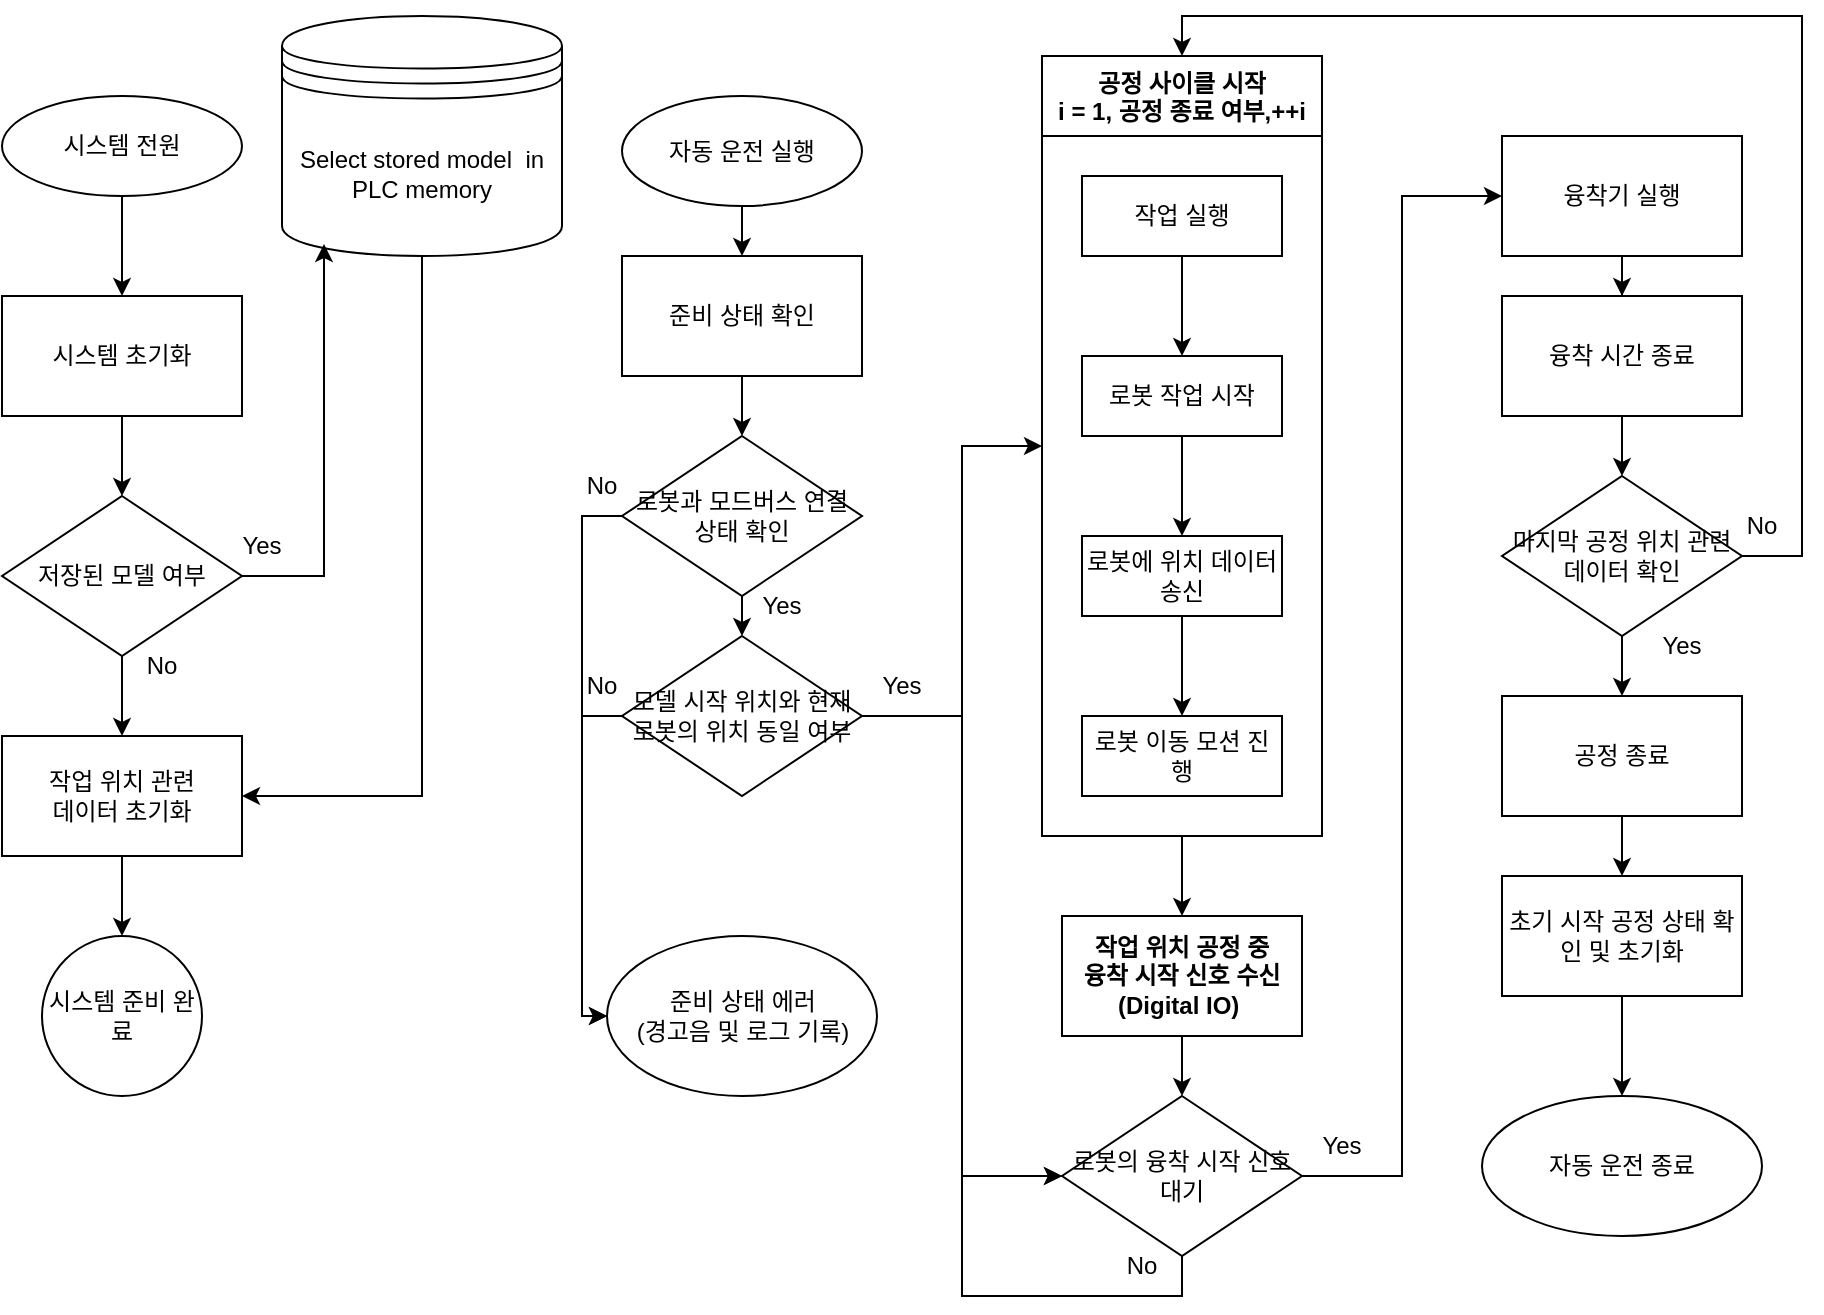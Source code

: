 <mxfile version="22.0.6" type="github">
  <diagram name="페이지-1" id="qV048MeyJkKbHWl1AZwC">
    <mxGraphModel dx="1240" dy="826" grid="1" gridSize="10" guides="1" tooltips="1" connect="1" arrows="1" fold="1" page="1" pageScale="1" pageWidth="1169" pageHeight="827" math="0" shadow="0">
      <root>
        <mxCell id="0" />
        <mxCell id="1" parent="0" />
        <mxCell id="3W03TdgM_L5-CnEBzGcr-3" style="edgeStyle=orthogonalEdgeStyle;rounded=0;orthogonalLoop=1;jettySize=auto;html=1;exitX=0.5;exitY=1;exitDx=0;exitDy=0;entryX=0.5;entryY=0;entryDx=0;entryDy=0;" edge="1" parent="1" source="3W03TdgM_L5-CnEBzGcr-1" target="3W03TdgM_L5-CnEBzGcr-2">
          <mxGeometry relative="1" as="geometry" />
        </mxCell>
        <mxCell id="3W03TdgM_L5-CnEBzGcr-1" value="시스템 전원" style="ellipse;whiteSpace=wrap;html=1;" vertex="1" parent="1">
          <mxGeometry x="80" y="80" width="120" height="50" as="geometry" />
        </mxCell>
        <mxCell id="3W03TdgM_L5-CnEBzGcr-7" value="" style="edgeStyle=orthogonalEdgeStyle;rounded=0;orthogonalLoop=1;jettySize=auto;html=1;" edge="1" parent="1" source="3W03TdgM_L5-CnEBzGcr-2" target="3W03TdgM_L5-CnEBzGcr-6">
          <mxGeometry relative="1" as="geometry" />
        </mxCell>
        <mxCell id="3W03TdgM_L5-CnEBzGcr-2" value="시스템 초기화" style="rounded=0;whiteSpace=wrap;html=1;" vertex="1" parent="1">
          <mxGeometry x="80" y="180" width="120" height="60" as="geometry" />
        </mxCell>
        <mxCell id="3W03TdgM_L5-CnEBzGcr-15" style="edgeStyle=orthogonalEdgeStyle;rounded=0;orthogonalLoop=1;jettySize=auto;html=1;entryX=1;entryY=0.5;entryDx=0;entryDy=0;exitX=0.5;exitY=1;exitDx=0;exitDy=0;" edge="1" parent="1" source="3W03TdgM_L5-CnEBzGcr-4" target="3W03TdgM_L5-CnEBzGcr-12">
          <mxGeometry relative="1" as="geometry" />
        </mxCell>
        <mxCell id="3W03TdgM_L5-CnEBzGcr-4" value="Select stored model&amp;nbsp; in PLC memory" style="shape=datastore;whiteSpace=wrap;html=1;" vertex="1" parent="1">
          <mxGeometry x="220" y="40" width="140" height="120" as="geometry" />
        </mxCell>
        <mxCell id="3W03TdgM_L5-CnEBzGcr-8" style="edgeStyle=orthogonalEdgeStyle;rounded=0;orthogonalLoop=1;jettySize=auto;html=1;entryX=0.15;entryY=0.95;entryDx=0;entryDy=0;entryPerimeter=0;" edge="1" parent="1" source="3W03TdgM_L5-CnEBzGcr-6" target="3W03TdgM_L5-CnEBzGcr-4">
          <mxGeometry relative="1" as="geometry" />
        </mxCell>
        <mxCell id="3W03TdgM_L5-CnEBzGcr-13" value="" style="edgeStyle=orthogonalEdgeStyle;rounded=0;orthogonalLoop=1;jettySize=auto;html=1;" edge="1" parent="1" source="3W03TdgM_L5-CnEBzGcr-6" target="3W03TdgM_L5-CnEBzGcr-12">
          <mxGeometry relative="1" as="geometry" />
        </mxCell>
        <mxCell id="3W03TdgM_L5-CnEBzGcr-6" value="저장된 모델 여부" style="rhombus;whiteSpace=wrap;html=1;rounded=0;" vertex="1" parent="1">
          <mxGeometry x="80" y="280" width="120" height="80" as="geometry" />
        </mxCell>
        <mxCell id="3W03TdgM_L5-CnEBzGcr-9" value="Yes" style="text;html=1;strokeColor=none;fillColor=none;align=center;verticalAlign=middle;whiteSpace=wrap;rounded=0;" vertex="1" parent="1">
          <mxGeometry x="180" y="290" width="60" height="30" as="geometry" />
        </mxCell>
        <mxCell id="3W03TdgM_L5-CnEBzGcr-10" value="No" style="text;html=1;strokeColor=none;fillColor=none;align=center;verticalAlign=middle;whiteSpace=wrap;rounded=0;" vertex="1" parent="1">
          <mxGeometry x="130" y="350" width="60" height="30" as="geometry" />
        </mxCell>
        <mxCell id="3W03TdgM_L5-CnEBzGcr-17" value="" style="edgeStyle=orthogonalEdgeStyle;rounded=0;orthogonalLoop=1;jettySize=auto;html=1;" edge="1" parent="1" source="3W03TdgM_L5-CnEBzGcr-12" target="3W03TdgM_L5-CnEBzGcr-16">
          <mxGeometry relative="1" as="geometry" />
        </mxCell>
        <mxCell id="3W03TdgM_L5-CnEBzGcr-12" value="작업 위치 관련 &lt;br&gt;데이터 초기화" style="whiteSpace=wrap;html=1;rounded=0;" vertex="1" parent="1">
          <mxGeometry x="80" y="400" width="120" height="60" as="geometry" />
        </mxCell>
        <mxCell id="3W03TdgM_L5-CnEBzGcr-16" value="시스템 준비 완료" style="ellipse;whiteSpace=wrap;html=1;rounded=0;" vertex="1" parent="1">
          <mxGeometry x="100" y="500" width="80" height="80" as="geometry" />
        </mxCell>
        <mxCell id="3W03TdgM_L5-CnEBzGcr-20" value="" style="edgeStyle=orthogonalEdgeStyle;rounded=0;orthogonalLoop=1;jettySize=auto;html=1;" edge="1" parent="1" source="3W03TdgM_L5-CnEBzGcr-18" target="3W03TdgM_L5-CnEBzGcr-19">
          <mxGeometry relative="1" as="geometry" />
        </mxCell>
        <mxCell id="3W03TdgM_L5-CnEBzGcr-18" value="자동 운전 실행" style="ellipse;whiteSpace=wrap;html=1;" vertex="1" parent="1">
          <mxGeometry x="390" y="80" width="120" height="55" as="geometry" />
        </mxCell>
        <mxCell id="3W03TdgM_L5-CnEBzGcr-22" value="" style="edgeStyle=orthogonalEdgeStyle;rounded=0;orthogonalLoop=1;jettySize=auto;html=1;entryX=0.5;entryY=0;entryDx=0;entryDy=0;" edge="1" parent="1" source="3W03TdgM_L5-CnEBzGcr-19" target="3W03TdgM_L5-CnEBzGcr-33">
          <mxGeometry relative="1" as="geometry">
            <mxPoint x="450" y="250" as="targetPoint" />
          </mxGeometry>
        </mxCell>
        <mxCell id="3W03TdgM_L5-CnEBzGcr-19" value="준비 상태 확인" style="whiteSpace=wrap;html=1;" vertex="1" parent="1">
          <mxGeometry x="390" y="160" width="120" height="60" as="geometry" />
        </mxCell>
        <mxCell id="3W03TdgM_L5-CnEBzGcr-27" value="" style="edgeStyle=orthogonalEdgeStyle;rounded=0;orthogonalLoop=1;jettySize=auto;html=1;entryX=0;entryY=0.5;entryDx=0;entryDy=0;exitX=0;exitY=0.5;exitDx=0;exitDy=0;" edge="1" parent="1" source="3W03TdgM_L5-CnEBzGcr-33" target="3W03TdgM_L5-CnEBzGcr-26">
          <mxGeometry relative="1" as="geometry">
            <mxPoint x="510" y="290" as="sourcePoint" />
          </mxGeometry>
        </mxCell>
        <mxCell id="3W03TdgM_L5-CnEBzGcr-31" value="" style="edgeStyle=orthogonalEdgeStyle;rounded=0;orthogonalLoop=1;jettySize=auto;html=1;entryX=0.5;entryY=0;entryDx=0;entryDy=0;" edge="1" parent="1" target="3W03TdgM_L5-CnEBzGcr-32">
          <mxGeometry relative="1" as="geometry">
            <mxPoint x="450" y="330" as="sourcePoint" />
            <mxPoint x="450" y="400" as="targetPoint" />
          </mxGeometry>
        </mxCell>
        <mxCell id="3W03TdgM_L5-CnEBzGcr-26" value="준비 상태 에러&lt;br&gt;(경고음 및 로그 기록)" style="ellipse;whiteSpace=wrap;html=1;" vertex="1" parent="1">
          <mxGeometry x="382.5" y="500" width="135" height="80" as="geometry" />
        </mxCell>
        <mxCell id="3W03TdgM_L5-CnEBzGcr-28" value="No" style="text;html=1;strokeColor=none;fillColor=none;align=center;verticalAlign=middle;whiteSpace=wrap;rounded=0;" vertex="1" parent="1">
          <mxGeometry x="350" y="260" width="60" height="30" as="geometry" />
        </mxCell>
        <mxCell id="3W03TdgM_L5-CnEBzGcr-29" value="Yes" style="text;html=1;strokeColor=none;fillColor=none;align=center;verticalAlign=middle;whiteSpace=wrap;rounded=0;" vertex="1" parent="1">
          <mxGeometry x="440" y="320" width="60" height="30" as="geometry" />
        </mxCell>
        <mxCell id="3W03TdgM_L5-CnEBzGcr-35" style="edgeStyle=orthogonalEdgeStyle;rounded=0;orthogonalLoop=1;jettySize=auto;html=1;entryX=0;entryY=0.5;entryDx=0;entryDy=0;exitX=0;exitY=0.5;exitDx=0;exitDy=0;" edge="1" parent="1" source="3W03TdgM_L5-CnEBzGcr-32" target="3W03TdgM_L5-CnEBzGcr-26">
          <mxGeometry relative="1" as="geometry" />
        </mxCell>
        <mxCell id="3W03TdgM_L5-CnEBzGcr-40" value="" style="edgeStyle=orthogonalEdgeStyle;rounded=0;orthogonalLoop=1;jettySize=auto;html=1;" edge="1" parent="1" source="3W03TdgM_L5-CnEBzGcr-32" target="3W03TdgM_L5-CnEBzGcr-41">
          <mxGeometry relative="1" as="geometry">
            <mxPoint x="450" y="460" as="targetPoint" />
            <Array as="points">
              <mxPoint x="560" y="390" />
              <mxPoint x="560" y="255" />
            </Array>
          </mxGeometry>
        </mxCell>
        <mxCell id="3W03TdgM_L5-CnEBzGcr-60" style="edgeStyle=orthogonalEdgeStyle;rounded=0;orthogonalLoop=1;jettySize=auto;html=1;entryX=0;entryY=0.5;entryDx=0;entryDy=0;" edge="1" parent="1" source="3W03TdgM_L5-CnEBzGcr-32" target="3W03TdgM_L5-CnEBzGcr-61">
          <mxGeometry relative="1" as="geometry">
            <mxPoint x="580" y="550" as="targetPoint" />
            <Array as="points">
              <mxPoint x="560" y="390" />
              <mxPoint x="560" y="620" />
            </Array>
          </mxGeometry>
        </mxCell>
        <mxCell id="3W03TdgM_L5-CnEBzGcr-32" value="모델 시작 위치와 현재 로봇의 위치 동일 여부" style="rhombus;whiteSpace=wrap;html=1;" vertex="1" parent="1">
          <mxGeometry x="390" y="350" width="120" height="80" as="geometry" />
        </mxCell>
        <mxCell id="3W03TdgM_L5-CnEBzGcr-33" value="로봇과 모드버스 연결 상태 확인" style="rhombus;whiteSpace=wrap;html=1;" vertex="1" parent="1">
          <mxGeometry x="390" y="250" width="120" height="80" as="geometry" />
        </mxCell>
        <mxCell id="3W03TdgM_L5-CnEBzGcr-38" value="Yes" style="text;html=1;strokeColor=none;fillColor=none;align=center;verticalAlign=middle;whiteSpace=wrap;rounded=0;" vertex="1" parent="1">
          <mxGeometry x="500" y="360" width="60" height="30" as="geometry" />
        </mxCell>
        <mxCell id="3W03TdgM_L5-CnEBzGcr-67" style="edgeStyle=orthogonalEdgeStyle;rounded=0;orthogonalLoop=1;jettySize=auto;html=1;entryX=0.5;entryY=0;entryDx=0;entryDy=0;" edge="1" parent="1" source="3W03TdgM_L5-CnEBzGcr-41" target="3W03TdgM_L5-CnEBzGcr-65">
          <mxGeometry relative="1" as="geometry" />
        </mxCell>
        <mxCell id="3W03TdgM_L5-CnEBzGcr-41" value="공정 사이클 시작&#xa;i = 1, 공정 종료 여부,++i" style="swimlane;startSize=40;horizontal=1;childLayout=flowLayout;flowOrientation=north;resizable=0;interRankCellSpacing=50;containerType=tree;fontSize=12;" vertex="1" parent="1">
          <mxGeometry x="600" y="60" width="140" height="390" as="geometry" />
        </mxCell>
        <mxCell id="3W03TdgM_L5-CnEBzGcr-42" value="작업 실행" style="whiteSpace=wrap;html=1;" vertex="1" parent="3W03TdgM_L5-CnEBzGcr-41">
          <mxGeometry x="20" y="60" width="100" height="40" as="geometry" />
        </mxCell>
        <mxCell id="3W03TdgM_L5-CnEBzGcr-45" value="로봇 작업 시작" style="whiteSpace=wrap;html=1;" vertex="1" parent="3W03TdgM_L5-CnEBzGcr-41">
          <mxGeometry x="20" y="150" width="100" height="40" as="geometry" />
        </mxCell>
        <mxCell id="3W03TdgM_L5-CnEBzGcr-46" value="" style="html=1;rounded=1;curved=0;sourcePerimeterSpacing=0;targetPerimeterSpacing=0;startSize=6;endSize=6;noEdgeStyle=1;orthogonal=1;" edge="1" parent="3W03TdgM_L5-CnEBzGcr-41" source="3W03TdgM_L5-CnEBzGcr-42" target="3W03TdgM_L5-CnEBzGcr-45">
          <mxGeometry relative="1" as="geometry">
            <Array as="points">
              <mxPoint x="70" y="112" />
              <mxPoint x="70" y="138" />
            </Array>
          </mxGeometry>
        </mxCell>
        <mxCell id="3W03TdgM_L5-CnEBzGcr-50" value="" style="html=1;rounded=1;curved=0;sourcePerimeterSpacing=0;targetPerimeterSpacing=0;startSize=6;endSize=6;noEdgeStyle=1;orthogonal=1;" edge="1" target="3W03TdgM_L5-CnEBzGcr-51" source="3W03TdgM_L5-CnEBzGcr-45" parent="3W03TdgM_L5-CnEBzGcr-41">
          <mxGeometry relative="1" as="geometry">
            <mxPoint x="800" y="1350" as="sourcePoint" />
            <Array as="points">
              <mxPoint x="70" y="202" />
              <mxPoint x="70" y="228" />
            </Array>
          </mxGeometry>
        </mxCell>
        <mxCell id="3W03TdgM_L5-CnEBzGcr-51" value="로봇에 위치 데이터 송신" style="whiteSpace=wrap;html=1;" vertex="1" parent="3W03TdgM_L5-CnEBzGcr-41">
          <mxGeometry x="20" y="240" width="100" height="40" as="geometry" />
        </mxCell>
        <mxCell id="3W03TdgM_L5-CnEBzGcr-52" value="" style="html=1;rounded=1;curved=0;sourcePerimeterSpacing=0;targetPerimeterSpacing=0;startSize=6;endSize=6;noEdgeStyle=1;orthogonal=1;" edge="1" target="3W03TdgM_L5-CnEBzGcr-53" source="3W03TdgM_L5-CnEBzGcr-51" parent="3W03TdgM_L5-CnEBzGcr-41">
          <mxGeometry relative="1" as="geometry">
            <mxPoint x="700" y="1140" as="sourcePoint" />
            <Array as="points">
              <mxPoint x="70" y="292" />
              <mxPoint x="70" y="318" />
            </Array>
          </mxGeometry>
        </mxCell>
        <mxCell id="3W03TdgM_L5-CnEBzGcr-53" value="로봇 이동 모션 진행" style="whiteSpace=wrap;html=1;" vertex="1" parent="3W03TdgM_L5-CnEBzGcr-41">
          <mxGeometry x="20" y="330" width="100" height="40" as="geometry" />
        </mxCell>
        <mxCell id="3W03TdgM_L5-CnEBzGcr-54" value="No" style="text;html=1;strokeColor=none;fillColor=none;align=center;verticalAlign=middle;whiteSpace=wrap;rounded=0;" vertex="1" parent="1">
          <mxGeometry x="350" y="360" width="60" height="30" as="geometry" />
        </mxCell>
        <mxCell id="3W03TdgM_L5-CnEBzGcr-63" value="" style="edgeStyle=orthogonalEdgeStyle;rounded=0;orthogonalLoop=1;jettySize=auto;html=1;entryX=0;entryY=0.5;entryDx=0;entryDy=0;" edge="1" parent="1" source="3W03TdgM_L5-CnEBzGcr-61" target="3W03TdgM_L5-CnEBzGcr-62">
          <mxGeometry relative="1" as="geometry" />
        </mxCell>
        <mxCell id="3W03TdgM_L5-CnEBzGcr-61" value="로봇의 융착 시작 신호 대기" style="rhombus;whiteSpace=wrap;html=1;" vertex="1" parent="1">
          <mxGeometry x="610" y="580" width="120" height="80" as="geometry" />
        </mxCell>
        <mxCell id="3W03TdgM_L5-CnEBzGcr-74" style="edgeStyle=orthogonalEdgeStyle;rounded=0;orthogonalLoop=1;jettySize=auto;html=1;entryX=0.5;entryY=0;entryDx=0;entryDy=0;" edge="1" parent="1" source="3W03TdgM_L5-CnEBzGcr-62" target="3W03TdgM_L5-CnEBzGcr-72">
          <mxGeometry relative="1" as="geometry" />
        </mxCell>
        <mxCell id="3W03TdgM_L5-CnEBzGcr-62" value="융착기 실행" style="whiteSpace=wrap;html=1;" vertex="1" parent="1">
          <mxGeometry x="830" y="100" width="120" height="60" as="geometry" />
        </mxCell>
        <mxCell id="3W03TdgM_L5-CnEBzGcr-68" style="edgeStyle=orthogonalEdgeStyle;rounded=0;orthogonalLoop=1;jettySize=auto;html=1;exitX=0.5;exitY=1;exitDx=0;exitDy=0;entryX=0.5;entryY=0;entryDx=0;entryDy=0;" edge="1" parent="1" source="3W03TdgM_L5-CnEBzGcr-65" target="3W03TdgM_L5-CnEBzGcr-61">
          <mxGeometry relative="1" as="geometry" />
        </mxCell>
        <mxCell id="3W03TdgM_L5-CnEBzGcr-65" value="작업 위치 공정 중 &lt;br&gt;융착 시작 신호 수신(Digital IO)&amp;nbsp;" style="whiteSpace=wrap;html=1;fontStyle=1;startSize=40;" vertex="1" parent="1">
          <mxGeometry x="610" y="490" width="120" height="60" as="geometry" />
        </mxCell>
        <mxCell id="3W03TdgM_L5-CnEBzGcr-69" style="edgeStyle=orthogonalEdgeStyle;rounded=0;orthogonalLoop=1;jettySize=auto;html=1;entryX=0;entryY=0.5;entryDx=0;entryDy=0;exitX=0.5;exitY=1;exitDx=0;exitDy=0;" edge="1" parent="1" source="3W03TdgM_L5-CnEBzGcr-61" target="3W03TdgM_L5-CnEBzGcr-61">
          <mxGeometry relative="1" as="geometry">
            <Array as="points">
              <mxPoint x="670" y="680" />
              <mxPoint x="560" y="680" />
              <mxPoint x="560" y="620" />
            </Array>
          </mxGeometry>
        </mxCell>
        <mxCell id="3W03TdgM_L5-CnEBzGcr-70" value="No" style="text;html=1;strokeColor=none;fillColor=none;align=center;verticalAlign=middle;whiteSpace=wrap;rounded=0;" vertex="1" parent="1">
          <mxGeometry x="620" y="650" width="60" height="30" as="geometry" />
        </mxCell>
        <mxCell id="3W03TdgM_L5-CnEBzGcr-71" value="Yes" style="text;html=1;strokeColor=none;fillColor=none;align=center;verticalAlign=middle;whiteSpace=wrap;rounded=0;" vertex="1" parent="1">
          <mxGeometry x="720" y="590" width="60" height="30" as="geometry" />
        </mxCell>
        <mxCell id="3W03TdgM_L5-CnEBzGcr-75" style="edgeStyle=orthogonalEdgeStyle;rounded=0;orthogonalLoop=1;jettySize=auto;html=1;entryX=0.5;entryY=0;entryDx=0;entryDy=0;exitX=1;exitY=0.5;exitDx=0;exitDy=0;" edge="1" parent="1" source="3W03TdgM_L5-CnEBzGcr-76" target="3W03TdgM_L5-CnEBzGcr-41">
          <mxGeometry relative="1" as="geometry">
            <Array as="points">
              <mxPoint x="980" y="310" />
              <mxPoint x="980" y="40" />
              <mxPoint x="670" y="40" />
            </Array>
          </mxGeometry>
        </mxCell>
        <mxCell id="3W03TdgM_L5-CnEBzGcr-77" value="" style="edgeStyle=orthogonalEdgeStyle;rounded=0;orthogonalLoop=1;jettySize=auto;html=1;" edge="1" parent="1" source="3W03TdgM_L5-CnEBzGcr-72" target="3W03TdgM_L5-CnEBzGcr-76">
          <mxGeometry relative="1" as="geometry" />
        </mxCell>
        <mxCell id="3W03TdgM_L5-CnEBzGcr-72" value="융착 시간 종료" style="whiteSpace=wrap;html=1;" vertex="1" parent="1">
          <mxGeometry x="830" y="180" width="120" height="60" as="geometry" />
        </mxCell>
        <mxCell id="3W03TdgM_L5-CnEBzGcr-80" style="edgeStyle=orthogonalEdgeStyle;rounded=0;orthogonalLoop=1;jettySize=auto;html=1;exitX=0.5;exitY=1;exitDx=0;exitDy=0;entryX=0.5;entryY=0;entryDx=0;entryDy=0;" edge="1" parent="1" source="3W03TdgM_L5-CnEBzGcr-76" target="3W03TdgM_L5-CnEBzGcr-81">
          <mxGeometry relative="1" as="geometry">
            <mxPoint x="890" y="380" as="targetPoint" />
          </mxGeometry>
        </mxCell>
        <mxCell id="3W03TdgM_L5-CnEBzGcr-76" value="마지막 공정 위치 관련 데이터 확인" style="rhombus;whiteSpace=wrap;html=1;" vertex="1" parent="1">
          <mxGeometry x="830" y="270" width="120" height="80" as="geometry" />
        </mxCell>
        <mxCell id="3W03TdgM_L5-CnEBzGcr-78" value="Yes" style="text;html=1;strokeColor=none;fillColor=none;align=center;verticalAlign=middle;whiteSpace=wrap;rounded=0;" vertex="1" parent="1">
          <mxGeometry x="890" y="340" width="60" height="30" as="geometry" />
        </mxCell>
        <mxCell id="3W03TdgM_L5-CnEBzGcr-79" value="No" style="text;html=1;strokeColor=none;fillColor=none;align=center;verticalAlign=middle;whiteSpace=wrap;rounded=0;" vertex="1" parent="1">
          <mxGeometry x="930" y="280" width="60" height="30" as="geometry" />
        </mxCell>
        <mxCell id="3W03TdgM_L5-CnEBzGcr-83" value="" style="edgeStyle=orthogonalEdgeStyle;rounded=0;orthogonalLoop=1;jettySize=auto;html=1;" edge="1" parent="1" source="3W03TdgM_L5-CnEBzGcr-81" target="3W03TdgM_L5-CnEBzGcr-82">
          <mxGeometry relative="1" as="geometry" />
        </mxCell>
        <mxCell id="3W03TdgM_L5-CnEBzGcr-81" value="공정 종료" style="rounded=0;whiteSpace=wrap;html=1;" vertex="1" parent="1">
          <mxGeometry x="830" y="380" width="120" height="60" as="geometry" />
        </mxCell>
        <mxCell id="3W03TdgM_L5-CnEBzGcr-85" value="" style="edgeStyle=orthogonalEdgeStyle;rounded=0;orthogonalLoop=1;jettySize=auto;html=1;" edge="1" parent="1" source="3W03TdgM_L5-CnEBzGcr-82" target="3W03TdgM_L5-CnEBzGcr-84">
          <mxGeometry relative="1" as="geometry" />
        </mxCell>
        <mxCell id="3W03TdgM_L5-CnEBzGcr-82" value="초기 시작 공정 상태 확인 및 초기화" style="rounded=0;whiteSpace=wrap;html=1;" vertex="1" parent="1">
          <mxGeometry x="830" y="470" width="120" height="60" as="geometry" />
        </mxCell>
        <mxCell id="3W03TdgM_L5-CnEBzGcr-84" value="자동 운전 종료" style="ellipse;whiteSpace=wrap;html=1;rounded=0;" vertex="1" parent="1">
          <mxGeometry x="820" y="580" width="140" height="70" as="geometry" />
        </mxCell>
      </root>
    </mxGraphModel>
  </diagram>
</mxfile>
